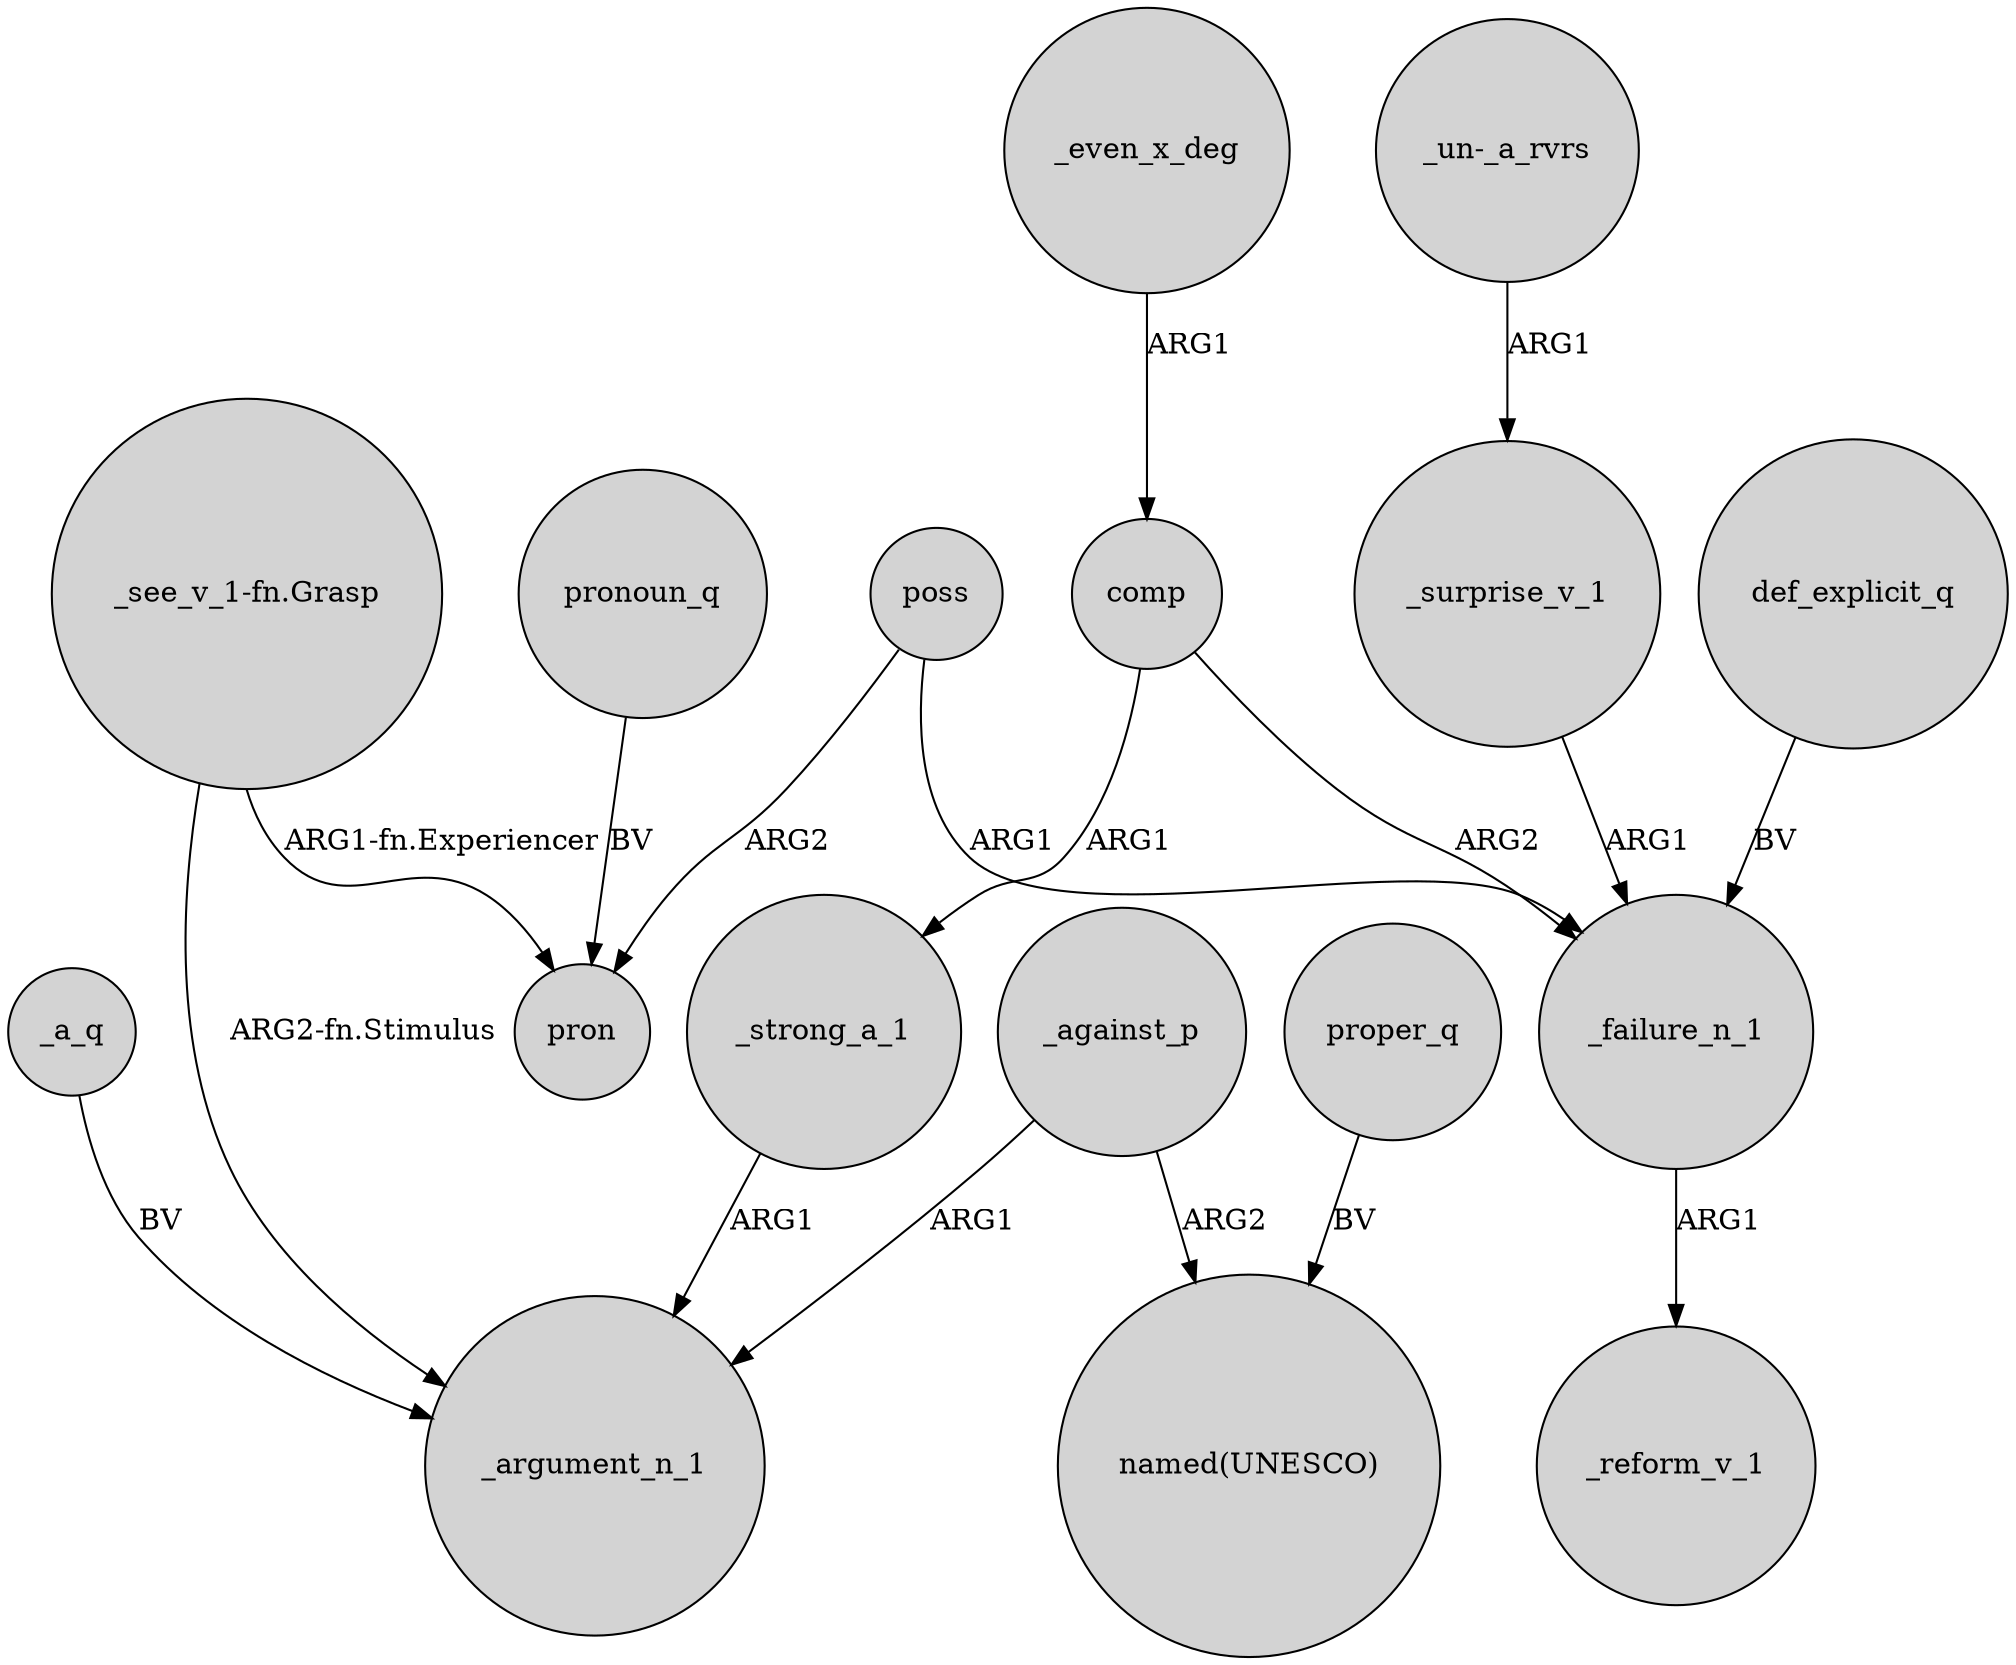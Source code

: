 digraph {
	node [shape=circle style=filled]
	_against_p -> _argument_n_1 [label=ARG1]
	"_see_v_1-fn.Grasp" -> pron [label="ARG1-fn.Experiencer"]
	_surprise_v_1 -> _failure_n_1 [label=ARG1]
	_a_q -> _argument_n_1 [label=BV]
	def_explicit_q -> _failure_n_1 [label=BV]
	poss -> pron [label=ARG2]
	_failure_n_1 -> _reform_v_1 [label=ARG1]
	_against_p -> "named(UNESCO)" [label=ARG2]
	poss -> _failure_n_1 [label=ARG1]
	"_un-_a_rvrs" -> _surprise_v_1 [label=ARG1]
	"_see_v_1-fn.Grasp" -> _argument_n_1 [label="ARG2-fn.Stimulus"]
	_even_x_deg -> comp [label=ARG1]
	proper_q -> "named(UNESCO)" [label=BV]
	comp -> _strong_a_1 [label=ARG1]
	comp -> _failure_n_1 [label=ARG2]
	_strong_a_1 -> _argument_n_1 [label=ARG1]
	pronoun_q -> pron [label=BV]
}
